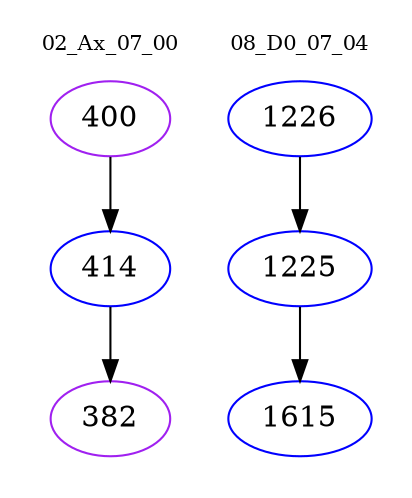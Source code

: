 digraph{
subgraph cluster_0 {
color = white
label = "02_Ax_07_00";
fontsize=10;
T0_400 [label="400", color="purple"]
T0_400 -> T0_414 [color="black"]
T0_414 [label="414", color="blue"]
T0_414 -> T0_382 [color="black"]
T0_382 [label="382", color="purple"]
}
subgraph cluster_1 {
color = white
label = "08_D0_07_04";
fontsize=10;
T1_1226 [label="1226", color="blue"]
T1_1226 -> T1_1225 [color="black"]
T1_1225 [label="1225", color="blue"]
T1_1225 -> T1_1615 [color="black"]
T1_1615 [label="1615", color="blue"]
}
}
